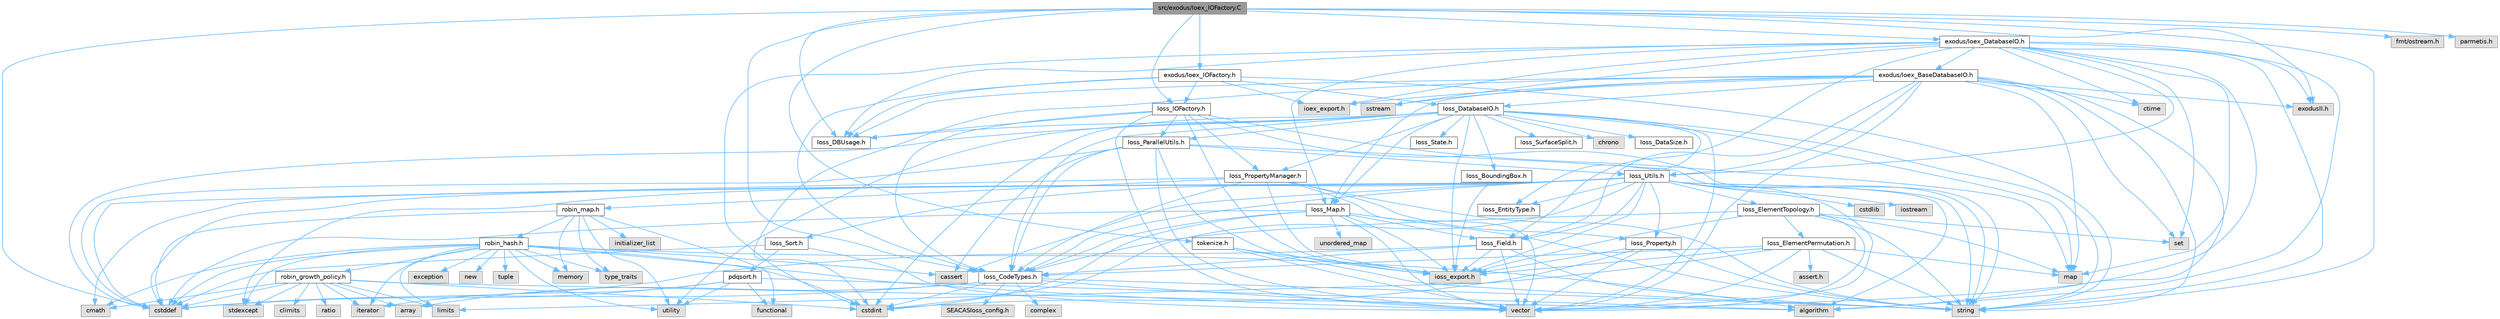 digraph "src/exodus/Ioex_IOFactory.C"
{
 // INTERACTIVE_SVG=YES
 // LATEX_PDF_SIZE
  bgcolor="transparent";
  edge [fontname=Helvetica,fontsize=10,labelfontname=Helvetica,labelfontsize=10];
  node [fontname=Helvetica,fontsize=10,shape=box,height=0.2,width=0.4];
  Node1 [id="Node000001",label="src/exodus/Ioex_IOFactory.C",height=0.2,width=0.4,color="gray40", fillcolor="grey60", style="filled", fontcolor="black",tooltip=" "];
  Node1 -> Node2 [id="edge1_Node000001_Node000002",color="steelblue1",style="solid",tooltip=" "];
  Node2 [id="Node000002",label="exodus/Ioex_DatabaseIO.h",height=0.2,width=0.4,color="grey40", fillcolor="white", style="filled",URL="$Ioex__DatabaseIO_8h.html",tooltip=" "];
  Node2 -> Node3 [id="edge2_Node000002_Node000003",color="steelblue1",style="solid",tooltip=" "];
  Node3 [id="Node000003",label="ioex_export.h",height=0.2,width=0.4,color="grey60", fillcolor="#E0E0E0", style="filled",tooltip=" "];
  Node2 -> Node4 [id="edge3_Node000002_Node000004",color="steelblue1",style="solid",tooltip=" "];
  Node4 [id="Node000004",label="Ioss_DBUsage.h",height=0.2,width=0.4,color="grey40", fillcolor="white", style="filled",URL="$Ioss__DBUsage_8h.html",tooltip=" "];
  Node2 -> Node5 [id="edge4_Node000002_Node000005",color="steelblue1",style="solid",tooltip=" "];
  Node5 [id="Node000005",label="Ioss_Field.h",height=0.2,width=0.4,color="grey40", fillcolor="white", style="filled",URL="$Ioss__Field_8h.html",tooltip=" "];
  Node5 -> Node6 [id="edge5_Node000005_Node000006",color="steelblue1",style="solid",tooltip=" "];
  Node6 [id="Node000006",label="ioss_export.h",height=0.2,width=0.4,color="grey60", fillcolor="#E0E0E0", style="filled",tooltip=" "];
  Node5 -> Node7 [id="edge6_Node000005_Node000007",color="steelblue1",style="solid",tooltip=" "];
  Node7 [id="Node000007",label="Ioss_CodeTypes.h",height=0.2,width=0.4,color="grey40", fillcolor="white", style="filled",URL="$Ioss__CodeTypes_8h.html",tooltip=" "];
  Node7 -> Node8 [id="edge7_Node000007_Node000008",color="steelblue1",style="solid",tooltip=" "];
  Node8 [id="Node000008",label="array",height=0.2,width=0.4,color="grey60", fillcolor="#E0E0E0", style="filled",tooltip=" "];
  Node7 -> Node9 [id="edge8_Node000007_Node000009",color="steelblue1",style="solid",tooltip=" "];
  Node9 [id="Node000009",label="cstddef",height=0.2,width=0.4,color="grey60", fillcolor="#E0E0E0", style="filled",tooltip=" "];
  Node7 -> Node10 [id="edge9_Node000007_Node000010",color="steelblue1",style="solid",tooltip=" "];
  Node10 [id="Node000010",label="cstdint",height=0.2,width=0.4,color="grey60", fillcolor="#E0E0E0", style="filled",tooltip=" "];
  Node7 -> Node11 [id="edge10_Node000007_Node000011",color="steelblue1",style="solid",tooltip=" "];
  Node11 [id="Node000011",label="string",height=0.2,width=0.4,color="grey60", fillcolor="#E0E0E0", style="filled",tooltip=" "];
  Node7 -> Node12 [id="edge11_Node000007_Node000012",color="steelblue1",style="solid",tooltip=" "];
  Node12 [id="Node000012",label="vector",height=0.2,width=0.4,color="grey60", fillcolor="#E0E0E0", style="filled",tooltip=" "];
  Node7 -> Node13 [id="edge12_Node000007_Node000013",color="steelblue1",style="solid",tooltip=" "];
  Node13 [id="Node000013",label="SEACASIoss_config.h",height=0.2,width=0.4,color="grey60", fillcolor="#E0E0E0", style="filled",tooltip=" "];
  Node7 -> Node14 [id="edge13_Node000007_Node000014",color="steelblue1",style="solid",tooltip=" "];
  Node14 [id="Node000014",label="complex",height=0.2,width=0.4,color="grey60", fillcolor="#E0E0E0", style="filled",tooltip=" "];
  Node5 -> Node9 [id="edge14_Node000005_Node000009",color="steelblue1",style="solid",tooltip=" "];
  Node5 -> Node11 [id="edge15_Node000005_Node000011",color="steelblue1",style="solid",tooltip=" "];
  Node5 -> Node12 [id="edge16_Node000005_Node000012",color="steelblue1",style="solid",tooltip=" "];
  Node2 -> Node15 [id="edge17_Node000002_Node000015",color="steelblue1",style="solid",tooltip=" "];
  Node15 [id="Node000015",label="Ioss_Map.h",height=0.2,width=0.4,color="grey40", fillcolor="white", style="filled",URL="$Ioss__Map_8h.html",tooltip=" "];
  Node15 -> Node6 [id="edge18_Node000015_Node000006",color="steelblue1",style="solid",tooltip=" "];
  Node15 -> Node7 [id="edge19_Node000015_Node000007",color="steelblue1",style="solid",tooltip=" "];
  Node15 -> Node5 [id="edge20_Node000015_Node000005",color="steelblue1",style="solid",tooltip=" "];
  Node15 -> Node9 [id="edge21_Node000015_Node000009",color="steelblue1",style="solid",tooltip=" "];
  Node15 -> Node10 [id="edge22_Node000015_Node000010",color="steelblue1",style="solid",tooltip=" "];
  Node15 -> Node11 [id="edge23_Node000015_Node000011",color="steelblue1",style="solid",tooltip=" "];
  Node15 -> Node12 [id="edge24_Node000015_Node000012",color="steelblue1",style="solid",tooltip=" "];
  Node15 -> Node16 [id="edge25_Node000015_Node000016",color="steelblue1",style="solid",tooltip=" "];
  Node16 [id="Node000016",label="unordered_map",height=0.2,width=0.4,color="grey60", fillcolor="#E0E0E0", style="filled",tooltip=" "];
  Node2 -> Node17 [id="edge26_Node000002_Node000017",color="steelblue1",style="solid",tooltip=" "];
  Node17 [id="Node000017",label="Ioss_Utils.h",height=0.2,width=0.4,color="grey40", fillcolor="white", style="filled",URL="$Ioss__Utils_8h.html",tooltip=" "];
  Node17 -> Node6 [id="edge27_Node000017_Node000006",color="steelblue1",style="solid",tooltip=" "];
  Node17 -> Node7 [id="edge28_Node000017_Node000007",color="steelblue1",style="solid",tooltip=" "];
  Node17 -> Node18 [id="edge29_Node000017_Node000018",color="steelblue1",style="solid",tooltip=" "];
  Node18 [id="Node000018",label="Ioss_ElementTopology.h",height=0.2,width=0.4,color="grey40", fillcolor="white", style="filled",URL="$Ioss__ElementTopology_8h.html",tooltip=" "];
  Node18 -> Node6 [id="edge30_Node000018_Node000006",color="steelblue1",style="solid",tooltip=" "];
  Node18 -> Node7 [id="edge31_Node000018_Node000007",color="steelblue1",style="solid",tooltip=" "];
  Node18 -> Node19 [id="edge32_Node000018_Node000019",color="steelblue1",style="solid",tooltip=" "];
  Node19 [id="Node000019",label="Ioss_ElementPermutation.h",height=0.2,width=0.4,color="grey40", fillcolor="white", style="filled",URL="$Ioss__ElementPermutation_8h.html",tooltip=" "];
  Node19 -> Node6 [id="edge33_Node000019_Node000006",color="steelblue1",style="solid",tooltip=" "];
  Node19 -> Node7 [id="edge34_Node000019_Node000007",color="steelblue1",style="solid",tooltip=" "];
  Node19 -> Node20 [id="edge35_Node000019_Node000020",color="steelblue1",style="solid",tooltip=" "];
  Node20 [id="Node000020",label="assert.h",height=0.2,width=0.4,color="grey60", fillcolor="#E0E0E0", style="filled",tooltip=" "];
  Node19 -> Node21 [id="edge36_Node000019_Node000021",color="steelblue1",style="solid",tooltip=" "];
  Node21 [id="Node000021",label="limits",height=0.2,width=0.4,color="grey60", fillcolor="#E0E0E0", style="filled",tooltip=" "];
  Node19 -> Node22 [id="edge37_Node000019_Node000022",color="steelblue1",style="solid",tooltip=" "];
  Node22 [id="Node000022",label="map",height=0.2,width=0.4,color="grey60", fillcolor="#E0E0E0", style="filled",tooltip=" "];
  Node19 -> Node11 [id="edge38_Node000019_Node000011",color="steelblue1",style="solid",tooltip=" "];
  Node19 -> Node12 [id="edge39_Node000019_Node000012",color="steelblue1",style="solid",tooltip=" "];
  Node18 -> Node22 [id="edge40_Node000018_Node000022",color="steelblue1",style="solid",tooltip=" "];
  Node18 -> Node23 [id="edge41_Node000018_Node000023",color="steelblue1",style="solid",tooltip=" "];
  Node23 [id="Node000023",label="set",height=0.2,width=0.4,color="grey60", fillcolor="#E0E0E0", style="filled",tooltip=" "];
  Node18 -> Node11 [id="edge42_Node000018_Node000011",color="steelblue1",style="solid",tooltip=" "];
  Node18 -> Node12 [id="edge43_Node000018_Node000012",color="steelblue1",style="solid",tooltip=" "];
  Node17 -> Node24 [id="edge44_Node000017_Node000024",color="steelblue1",style="solid",tooltip=" "];
  Node24 [id="Node000024",label="Ioss_EntityType.h",height=0.2,width=0.4,color="grey40", fillcolor="white", style="filled",URL="$Ioss__EntityType_8h.html",tooltip=" "];
  Node17 -> Node5 [id="edge45_Node000017_Node000005",color="steelblue1",style="solid",tooltip=" "];
  Node17 -> Node25 [id="edge46_Node000017_Node000025",color="steelblue1",style="solid",tooltip=" "];
  Node25 [id="Node000025",label="Ioss_Property.h",height=0.2,width=0.4,color="grey40", fillcolor="white", style="filled",URL="$Ioss__Property_8h.html",tooltip=" "];
  Node25 -> Node6 [id="edge47_Node000025_Node000006",color="steelblue1",style="solid",tooltip=" "];
  Node25 -> Node10 [id="edge48_Node000025_Node000010",color="steelblue1",style="solid",tooltip=" "];
  Node25 -> Node11 [id="edge49_Node000025_Node000011",color="steelblue1",style="solid",tooltip=" "];
  Node25 -> Node12 [id="edge50_Node000025_Node000012",color="steelblue1",style="solid",tooltip=" "];
  Node17 -> Node26 [id="edge51_Node000017_Node000026",color="steelblue1",style="solid",tooltip=" "];
  Node26 [id="Node000026",label="Ioss_Sort.h",height=0.2,width=0.4,color="grey40", fillcolor="white", style="filled",URL="$Ioss__Sort_8h.html",tooltip=" "];
  Node26 -> Node27 [id="edge52_Node000026_Node000027",color="steelblue1",style="solid",tooltip=" "];
  Node27 [id="Node000027",label="pdqsort.h",height=0.2,width=0.4,color="grey40", fillcolor="white", style="filled",URL="$pdqsort_8h.html",tooltip=" "];
  Node27 -> Node28 [id="edge53_Node000027_Node000028",color="steelblue1",style="solid",tooltip=" "];
  Node28 [id="Node000028",label="algorithm",height=0.2,width=0.4,color="grey60", fillcolor="#E0E0E0", style="filled",tooltip=" "];
  Node27 -> Node9 [id="edge54_Node000027_Node000009",color="steelblue1",style="solid",tooltip=" "];
  Node27 -> Node29 [id="edge55_Node000027_Node000029",color="steelblue1",style="solid",tooltip=" "];
  Node29 [id="Node000029",label="functional",height=0.2,width=0.4,color="grey60", fillcolor="#E0E0E0", style="filled",tooltip=" "];
  Node27 -> Node30 [id="edge56_Node000027_Node000030",color="steelblue1",style="solid",tooltip=" "];
  Node30 [id="Node000030",label="iterator",height=0.2,width=0.4,color="grey60", fillcolor="#E0E0E0", style="filled",tooltip=" "];
  Node27 -> Node31 [id="edge57_Node000027_Node000031",color="steelblue1",style="solid",tooltip=" "];
  Node31 [id="Node000031",label="utility",height=0.2,width=0.4,color="grey60", fillcolor="#E0E0E0", style="filled",tooltip=" "];
  Node26 -> Node9 [id="edge58_Node000026_Node000009",color="steelblue1",style="solid",tooltip=" "];
  Node26 -> Node12 [id="edge59_Node000026_Node000012",color="steelblue1",style="solid",tooltip=" "];
  Node17 -> Node28 [id="edge60_Node000017_Node000028",color="steelblue1",style="solid",tooltip=" "];
  Node17 -> Node32 [id="edge61_Node000017_Node000032",color="steelblue1",style="solid",tooltip=" "];
  Node32 [id="Node000032",label="cassert",height=0.2,width=0.4,color="grey60", fillcolor="#E0E0E0", style="filled",tooltip=" "];
  Node17 -> Node33 [id="edge62_Node000017_Node000033",color="steelblue1",style="solid",tooltip=" "];
  Node33 [id="Node000033",label="cmath",height=0.2,width=0.4,color="grey60", fillcolor="#E0E0E0", style="filled",tooltip=" "];
  Node17 -> Node9 [id="edge63_Node000017_Node000009",color="steelblue1",style="solid",tooltip=" "];
  Node17 -> Node10 [id="edge64_Node000017_Node000010",color="steelblue1",style="solid",tooltip=" "];
  Node17 -> Node34 [id="edge65_Node000017_Node000034",color="steelblue1",style="solid",tooltip=" "];
  Node34 [id="Node000034",label="cstdlib",height=0.2,width=0.4,color="grey60", fillcolor="#E0E0E0", style="filled",tooltip=" "];
  Node17 -> Node35 [id="edge66_Node000017_Node000035",color="steelblue1",style="solid",tooltip=" "];
  Node35 [id="Node000035",label="iostream",height=0.2,width=0.4,color="grey60", fillcolor="#E0E0E0", style="filled",tooltip=" "];
  Node17 -> Node36 [id="edge67_Node000017_Node000036",color="steelblue1",style="solid",tooltip=" "];
  Node36 [id="Node000036",label="stdexcept",height=0.2,width=0.4,color="grey60", fillcolor="#E0E0E0", style="filled",tooltip=" "];
  Node17 -> Node11 [id="edge68_Node000017_Node000011",color="steelblue1",style="solid",tooltip=" "];
  Node17 -> Node12 [id="edge69_Node000017_Node000012",color="steelblue1",style="solid",tooltip=" "];
  Node2 -> Node37 [id="edge70_Node000002_Node000037",color="steelblue1",style="solid",tooltip=" "];
  Node37 [id="Node000037",label="exodus/Ioex_BaseDatabaseIO.h",height=0.2,width=0.4,color="grey40", fillcolor="white", style="filled",URL="$Ioex__BaseDatabaseIO_8h.html",tooltip=" "];
  Node37 -> Node3 [id="edge71_Node000037_Node000003",color="steelblue1",style="solid",tooltip=" "];
  Node37 -> Node4 [id="edge72_Node000037_Node000004",color="steelblue1",style="solid",tooltip=" "];
  Node37 -> Node38 [id="edge73_Node000037_Node000038",color="steelblue1",style="solid",tooltip=" "];
  Node38 [id="Node000038",label="Ioss_DatabaseIO.h",height=0.2,width=0.4,color="grey40", fillcolor="white", style="filled",URL="$Ioss__DatabaseIO_8h.html",tooltip=" "];
  Node38 -> Node6 [id="edge74_Node000038_Node000006",color="steelblue1",style="solid",tooltip=" "];
  Node38 -> Node39 [id="edge75_Node000038_Node000039",color="steelblue1",style="solid",tooltip=" "];
  Node39 [id="Node000039",label="Ioss_BoundingBox.h",height=0.2,width=0.4,color="grey40", fillcolor="white", style="filled",URL="$Ioss__BoundingBox_8h.html",tooltip=" "];
  Node39 -> Node6 [id="edge76_Node000039_Node000006",color="steelblue1",style="solid",tooltip=" "];
  Node38 -> Node7 [id="edge77_Node000038_Node000007",color="steelblue1",style="solid",tooltip=" "];
  Node38 -> Node4 [id="edge78_Node000038_Node000004",color="steelblue1",style="solid",tooltip=" "];
  Node38 -> Node40 [id="edge79_Node000038_Node000040",color="steelblue1",style="solid",tooltip=" "];
  Node40 [id="Node000040",label="Ioss_DataSize.h",height=0.2,width=0.4,color="grey40", fillcolor="white", style="filled",URL="$Ioss__DataSize_8h.html",tooltip=" "];
  Node38 -> Node24 [id="edge80_Node000038_Node000024",color="steelblue1",style="solid",tooltip=" "];
  Node38 -> Node15 [id="edge81_Node000038_Node000015",color="steelblue1",style="solid",tooltip=" "];
  Node38 -> Node41 [id="edge82_Node000038_Node000041",color="steelblue1",style="solid",tooltip=" "];
  Node41 [id="Node000041",label="Ioss_ParallelUtils.h",height=0.2,width=0.4,color="grey40", fillcolor="white", style="filled",URL="$Ioss__ParallelUtils_8h.html",tooltip=" "];
  Node41 -> Node6 [id="edge83_Node000041_Node000006",color="steelblue1",style="solid",tooltip=" "];
  Node41 -> Node7 [id="edge84_Node000041_Node000007",color="steelblue1",style="solid",tooltip=" "];
  Node41 -> Node17 [id="edge85_Node000041_Node000017",color="steelblue1",style="solid",tooltip=" "];
  Node41 -> Node32 [id="edge86_Node000041_Node000032",color="steelblue1",style="solid",tooltip=" "];
  Node41 -> Node9 [id="edge87_Node000041_Node000009",color="steelblue1",style="solid",tooltip=" "];
  Node41 -> Node11 [id="edge88_Node000041_Node000011",color="steelblue1",style="solid",tooltip=" "];
  Node41 -> Node12 [id="edge89_Node000041_Node000012",color="steelblue1",style="solid",tooltip=" "];
  Node38 -> Node42 [id="edge90_Node000038_Node000042",color="steelblue1",style="solid",tooltip=" "];
  Node42 [id="Node000042",label="Ioss_PropertyManager.h",height=0.2,width=0.4,color="grey40", fillcolor="white", style="filled",URL="$Ioss__PropertyManager_8h.html",tooltip=" "];
  Node42 -> Node6 [id="edge91_Node000042_Node000006",color="steelblue1",style="solid",tooltip=" "];
  Node42 -> Node7 [id="edge92_Node000042_Node000007",color="steelblue1",style="solid",tooltip=" "];
  Node42 -> Node25 [id="edge93_Node000042_Node000025",color="steelblue1",style="solid",tooltip=" "];
  Node42 -> Node9 [id="edge94_Node000042_Node000009",color="steelblue1",style="solid",tooltip=" "];
  Node42 -> Node11 [id="edge95_Node000042_Node000011",color="steelblue1",style="solid",tooltip=" "];
  Node42 -> Node12 [id="edge96_Node000042_Node000012",color="steelblue1",style="solid",tooltip=" "];
  Node42 -> Node43 [id="edge97_Node000042_Node000043",color="steelblue1",style="solid",tooltip=" "];
  Node43 [id="Node000043",label="robin_map.h",height=0.2,width=0.4,color="grey40", fillcolor="white", style="filled",URL="$robin__map_8h.html",tooltip=" "];
  Node43 -> Node9 [id="edge98_Node000043_Node000009",color="steelblue1",style="solid",tooltip=" "];
  Node43 -> Node29 [id="edge99_Node000043_Node000029",color="steelblue1",style="solid",tooltip=" "];
  Node43 -> Node44 [id="edge100_Node000043_Node000044",color="steelblue1",style="solid",tooltip=" "];
  Node44 [id="Node000044",label="initializer_list",height=0.2,width=0.4,color="grey60", fillcolor="#E0E0E0", style="filled",tooltip=" "];
  Node43 -> Node45 [id="edge101_Node000043_Node000045",color="steelblue1",style="solid",tooltip=" "];
  Node45 [id="Node000045",label="memory",height=0.2,width=0.4,color="grey60", fillcolor="#E0E0E0", style="filled",tooltip=" "];
  Node43 -> Node46 [id="edge102_Node000043_Node000046",color="steelblue1",style="solid",tooltip=" "];
  Node46 [id="Node000046",label="type_traits",height=0.2,width=0.4,color="grey60", fillcolor="#E0E0E0", style="filled",tooltip=" "];
  Node43 -> Node31 [id="edge103_Node000043_Node000031",color="steelblue1",style="solid",tooltip=" "];
  Node43 -> Node47 [id="edge104_Node000043_Node000047",color="steelblue1",style="solid",tooltip=" "];
  Node47 [id="Node000047",label="robin_hash.h",height=0.2,width=0.4,color="grey40", fillcolor="white", style="filled",URL="$robin__hash_8h.html",tooltip=" "];
  Node47 -> Node28 [id="edge105_Node000047_Node000028",color="steelblue1",style="solid",tooltip=" "];
  Node47 -> Node32 [id="edge106_Node000047_Node000032",color="steelblue1",style="solid",tooltip=" "];
  Node47 -> Node33 [id="edge107_Node000047_Node000033",color="steelblue1",style="solid",tooltip=" "];
  Node47 -> Node9 [id="edge108_Node000047_Node000009",color="steelblue1",style="solid",tooltip=" "];
  Node47 -> Node10 [id="edge109_Node000047_Node000010",color="steelblue1",style="solid",tooltip=" "];
  Node47 -> Node48 [id="edge110_Node000047_Node000048",color="steelblue1",style="solid",tooltip=" "];
  Node48 [id="Node000048",label="exception",height=0.2,width=0.4,color="grey60", fillcolor="#E0E0E0", style="filled",tooltip=" "];
  Node47 -> Node30 [id="edge111_Node000047_Node000030",color="steelblue1",style="solid",tooltip=" "];
  Node47 -> Node21 [id="edge112_Node000047_Node000021",color="steelblue1",style="solid",tooltip=" "];
  Node47 -> Node45 [id="edge113_Node000047_Node000045",color="steelblue1",style="solid",tooltip=" "];
  Node47 -> Node49 [id="edge114_Node000047_Node000049",color="steelblue1",style="solid",tooltip=" "];
  Node49 [id="Node000049",label="new",height=0.2,width=0.4,color="grey60", fillcolor="#E0E0E0", style="filled",tooltip=" "];
  Node47 -> Node36 [id="edge115_Node000047_Node000036",color="steelblue1",style="solid",tooltip=" "];
  Node47 -> Node50 [id="edge116_Node000047_Node000050",color="steelblue1",style="solid",tooltip=" "];
  Node50 [id="Node000050",label="tuple",height=0.2,width=0.4,color="grey60", fillcolor="#E0E0E0", style="filled",tooltip=" "];
  Node47 -> Node46 [id="edge117_Node000047_Node000046",color="steelblue1",style="solid",tooltip=" "];
  Node47 -> Node31 [id="edge118_Node000047_Node000031",color="steelblue1",style="solid",tooltip=" "];
  Node47 -> Node12 [id="edge119_Node000047_Node000012",color="steelblue1",style="solid",tooltip=" "];
  Node47 -> Node51 [id="edge120_Node000047_Node000051",color="steelblue1",style="solid",tooltip=" "];
  Node51 [id="Node000051",label="robin_growth_policy.h",height=0.2,width=0.4,color="grey40", fillcolor="white", style="filled",URL="$robin__growth__policy_8h.html",tooltip=" "];
  Node51 -> Node28 [id="edge121_Node000051_Node000028",color="steelblue1",style="solid",tooltip=" "];
  Node51 -> Node8 [id="edge122_Node000051_Node000008",color="steelblue1",style="solid",tooltip=" "];
  Node51 -> Node52 [id="edge123_Node000051_Node000052",color="steelblue1",style="solid",tooltip=" "];
  Node52 [id="Node000052",label="climits",height=0.2,width=0.4,color="grey60", fillcolor="#E0E0E0", style="filled",tooltip=" "];
  Node51 -> Node33 [id="edge124_Node000051_Node000033",color="steelblue1",style="solid",tooltip=" "];
  Node51 -> Node9 [id="edge125_Node000051_Node000009",color="steelblue1",style="solid",tooltip=" "];
  Node51 -> Node10 [id="edge126_Node000051_Node000010",color="steelblue1",style="solid",tooltip=" "];
  Node51 -> Node30 [id="edge127_Node000051_Node000030",color="steelblue1",style="solid",tooltip=" "];
  Node51 -> Node21 [id="edge128_Node000051_Node000021",color="steelblue1",style="solid",tooltip=" "];
  Node51 -> Node53 [id="edge129_Node000051_Node000053",color="steelblue1",style="solid",tooltip=" "];
  Node53 [id="Node000053",label="ratio",height=0.2,width=0.4,color="grey60", fillcolor="#E0E0E0", style="filled",tooltip=" "];
  Node51 -> Node36 [id="edge130_Node000051_Node000036",color="steelblue1",style="solid",tooltip=" "];
  Node38 -> Node54 [id="edge131_Node000038_Node000054",color="steelblue1",style="solid",tooltip=" "];
  Node54 [id="Node000054",label="Ioss_State.h",height=0.2,width=0.4,color="grey40", fillcolor="white", style="filled",URL="$Ioss__State_8h.html",tooltip=" "];
  Node38 -> Node55 [id="edge132_Node000038_Node000055",color="steelblue1",style="solid",tooltip=" "];
  Node55 [id="Node000055",label="Ioss_SurfaceSplit.h",height=0.2,width=0.4,color="grey40", fillcolor="white", style="filled",URL="$Ioss__SurfaceSplit_8h.html",tooltip=" "];
  Node38 -> Node56 [id="edge133_Node000038_Node000056",color="steelblue1",style="solid",tooltip=" "];
  Node56 [id="Node000056",label="chrono",height=0.2,width=0.4,color="grey60", fillcolor="#E0E0E0", style="filled",tooltip=" "];
  Node38 -> Node9 [id="edge134_Node000038_Node000009",color="steelblue1",style="solid",tooltip=" "];
  Node38 -> Node10 [id="edge135_Node000038_Node000010",color="steelblue1",style="solid",tooltip=" "];
  Node38 -> Node22 [id="edge136_Node000038_Node000022",color="steelblue1",style="solid",tooltip=" "];
  Node38 -> Node11 [id="edge137_Node000038_Node000011",color="steelblue1",style="solid",tooltip=" "];
  Node38 -> Node31 [id="edge138_Node000038_Node000031",color="steelblue1",style="solid",tooltip=" "];
  Node38 -> Node12 [id="edge139_Node000038_Node000012",color="steelblue1",style="solid",tooltip=" "];
  Node37 -> Node5 [id="edge140_Node000037_Node000005",color="steelblue1",style="solid",tooltip=" "];
  Node37 -> Node15 [id="edge141_Node000037_Node000015",color="steelblue1",style="solid",tooltip=" "];
  Node37 -> Node17 [id="edge142_Node000037_Node000017",color="steelblue1",style="solid",tooltip=" "];
  Node37 -> Node57 [id="edge143_Node000037_Node000057",color="steelblue1",style="solid",tooltip=" "];
  Node57 [id="Node000057",label="exodusII.h",height=0.2,width=0.4,color="grey60", fillcolor="#E0E0E0", style="filled",tooltip=" "];
  Node37 -> Node28 [id="edge144_Node000037_Node000028",color="steelblue1",style="solid",tooltip=" "];
  Node37 -> Node10 [id="edge145_Node000037_Node000010",color="steelblue1",style="solid",tooltip=" "];
  Node37 -> Node58 [id="edge146_Node000037_Node000058",color="steelblue1",style="solid",tooltip=" "];
  Node58 [id="Node000058",label="ctime",height=0.2,width=0.4,color="grey60", fillcolor="#E0E0E0", style="filled",tooltip=" "];
  Node37 -> Node22 [id="edge147_Node000037_Node000022",color="steelblue1",style="solid",tooltip=" "];
  Node37 -> Node23 [id="edge148_Node000037_Node000023",color="steelblue1",style="solid",tooltip=" "];
  Node37 -> Node59 [id="edge149_Node000037_Node000059",color="steelblue1",style="solid",tooltip=" "];
  Node59 [id="Node000059",label="sstream",height=0.2,width=0.4,color="grey60", fillcolor="#E0E0E0", style="filled",tooltip=" "];
  Node37 -> Node11 [id="edge150_Node000037_Node000011",color="steelblue1",style="solid",tooltip=" "];
  Node37 -> Node12 [id="edge151_Node000037_Node000012",color="steelblue1",style="solid",tooltip=" "];
  Node2 -> Node57 [id="edge152_Node000002_Node000057",color="steelblue1",style="solid",tooltip=" "];
  Node2 -> Node28 [id="edge153_Node000002_Node000028",color="steelblue1",style="solid",tooltip=" "];
  Node2 -> Node10 [id="edge154_Node000002_Node000010",color="steelblue1",style="solid",tooltip=" "];
  Node2 -> Node58 [id="edge155_Node000002_Node000058",color="steelblue1",style="solid",tooltip=" "];
  Node2 -> Node22 [id="edge156_Node000002_Node000022",color="steelblue1",style="solid",tooltip=" "];
  Node2 -> Node23 [id="edge157_Node000002_Node000023",color="steelblue1",style="solid",tooltip=" "];
  Node2 -> Node59 [id="edge158_Node000002_Node000059",color="steelblue1",style="solid",tooltip=" "];
  Node2 -> Node11 [id="edge159_Node000002_Node000011",color="steelblue1",style="solid",tooltip=" "];
  Node2 -> Node12 [id="edge160_Node000002_Node000012",color="steelblue1",style="solid",tooltip=" "];
  Node1 -> Node60 [id="edge161_Node000001_Node000060",color="steelblue1",style="solid",tooltip=" "];
  Node60 [id="Node000060",label="exodus/Ioex_IOFactory.h",height=0.2,width=0.4,color="grey40", fillcolor="white", style="filled",URL="$Ioex__IOFactory_8h.html",tooltip=" "];
  Node60 -> Node3 [id="edge162_Node000060_Node000003",color="steelblue1",style="solid",tooltip=" "];
  Node60 -> Node38 [id="edge163_Node000060_Node000038",color="steelblue1",style="solid",tooltip=" "];
  Node60 -> Node7 [id="edge164_Node000060_Node000007",color="steelblue1",style="solid",tooltip=" "];
  Node60 -> Node4 [id="edge165_Node000060_Node000004",color="steelblue1",style="solid",tooltip=" "];
  Node60 -> Node61 [id="edge166_Node000060_Node000061",color="steelblue1",style="solid",tooltip=" "];
  Node61 [id="Node000061",label="Ioss_IOFactory.h",height=0.2,width=0.4,color="grey40", fillcolor="white", style="filled",URL="$Ioss__IOFactory_8h.html",tooltip=" "];
  Node61 -> Node6 [id="edge167_Node000061_Node000006",color="steelblue1",style="solid",tooltip=" "];
  Node61 -> Node7 [id="edge168_Node000061_Node000007",color="steelblue1",style="solid",tooltip=" "];
  Node61 -> Node11 [id="edge169_Node000061_Node000011",color="steelblue1",style="solid",tooltip=" "];
  Node61 -> Node4 [id="edge170_Node000061_Node000004",color="steelblue1",style="solid",tooltip=" "];
  Node61 -> Node41 [id="edge171_Node000061_Node000041",color="steelblue1",style="solid",tooltip=" "];
  Node61 -> Node42 [id="edge172_Node000061_Node000042",color="steelblue1",style="solid",tooltip=" "];
  Node61 -> Node22 [id="edge173_Node000061_Node000022",color="steelblue1",style="solid",tooltip=" "];
  Node61 -> Node12 [id="edge174_Node000061_Node000012",color="steelblue1",style="solid",tooltip=" "];
  Node60 -> Node11 [id="edge175_Node000060_Node000011",color="steelblue1",style="solid",tooltip=" "];
  Node1 -> Node62 [id="edge176_Node000001_Node000062",color="steelblue1",style="solid",tooltip=" "];
  Node62 [id="Node000062",label="tokenize.h",height=0.2,width=0.4,color="grey40", fillcolor="white", style="filled",URL="$tokenize_8h.html",tooltip=" "];
  Node62 -> Node6 [id="edge177_Node000062_Node000006",color="steelblue1",style="solid",tooltip=" "];
  Node62 -> Node11 [id="edge178_Node000062_Node000011",color="steelblue1",style="solid",tooltip=" "];
  Node62 -> Node12 [id="edge179_Node000062_Node000012",color="steelblue1",style="solid",tooltip=" "];
  Node1 -> Node9 [id="edge180_Node000001_Node000009",color="steelblue1",style="solid",tooltip=" "];
  Node1 -> Node57 [id="edge181_Node000001_Node000057",color="steelblue1",style="solid",tooltip=" "];
  Node1 -> Node63 [id="edge182_Node000001_Node000063",color="steelblue1",style="solid",tooltip=" "];
  Node63 [id="Node000063",label="fmt/ostream.h",height=0.2,width=0.4,color="grey60", fillcolor="#E0E0E0", style="filled",tooltip=" "];
  Node1 -> Node11 [id="edge183_Node000001_Node000011",color="steelblue1",style="solid",tooltip=" "];
  Node1 -> Node7 [id="edge184_Node000001_Node000007",color="steelblue1",style="solid",tooltip=" "];
  Node1 -> Node4 [id="edge185_Node000001_Node000004",color="steelblue1",style="solid",tooltip=" "];
  Node1 -> Node61 [id="edge186_Node000001_Node000061",color="steelblue1",style="solid",tooltip=" "];
  Node1 -> Node64 [id="edge187_Node000001_Node000064",color="steelblue1",style="solid",tooltip=" "];
  Node64 [id="Node000064",label="parmetis.h",height=0.2,width=0.4,color="grey60", fillcolor="#E0E0E0", style="filled",tooltip=" "];
}
